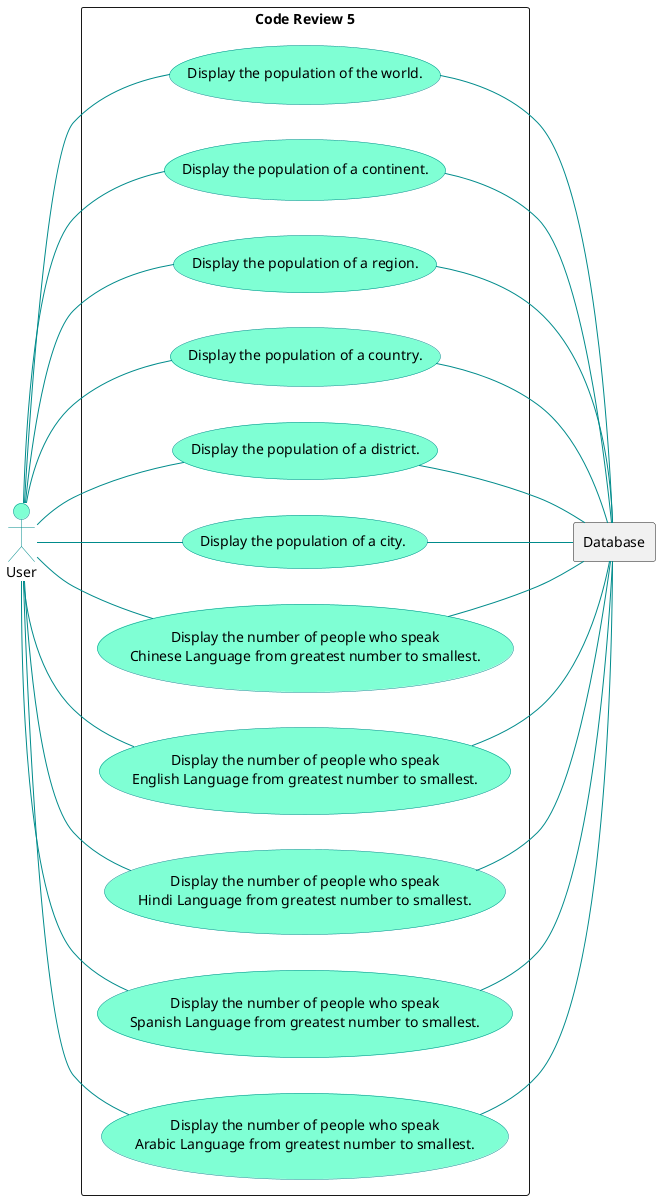@startuml
skinparam usecase {
FontName Aapex
BackgroundColor Aquamarine
BorderColor DarkCyan
ArrowColor DarkCyan
}
skinparam actor{
FontName Aapex
BackgroundColor Aquamarine
BorderColor DarkCyan
}
left to right direction
skinparam packageStyle rectangle
actor User
rectangle database as "Database"
rectangle "Code Review 5" {
usecase UC2 as "Display the population of the world."
usecase UC3 as "Display the population of a continent."
usecase UC4 as "Display the population of a region."
usecase UC5 as "Display the population of a country."
usecase UC6 as "Display the population of a district."
usecase UC7 as "Display the population of a city."
usecase UC8 as "Display the number of people who speak\nChinese Language from greatest number to smallest."
usecase UC9 as "Display the number of people who speak\nEnglish Language from greatest number to smallest."
usecase UC10 as "Display the number of people who speak\nHindi Language from greatest number to smallest."
usecase UC11 as "Display the number of people who speak\nSpanish Language from greatest number to smallest."
usecase UC12 as "Display the number of people who speak\nArabic Language from greatest number to smallest."
User -- UC2
User -- UC3
User -- UC4
User -- UC5
User -- UC6
User -- UC7
User -- UC8
User -- UC9
User -- UC10
User -- UC11
User -- UC12
}
UC2 -- database
UC3 -- database
UC4 -- database
UC5 -- database
UC6 -- database
UC7 -- database
UC8 -- database
UC9 -- database
UC10 -- database
UC11 -- database
UC12 -- database
@enduml